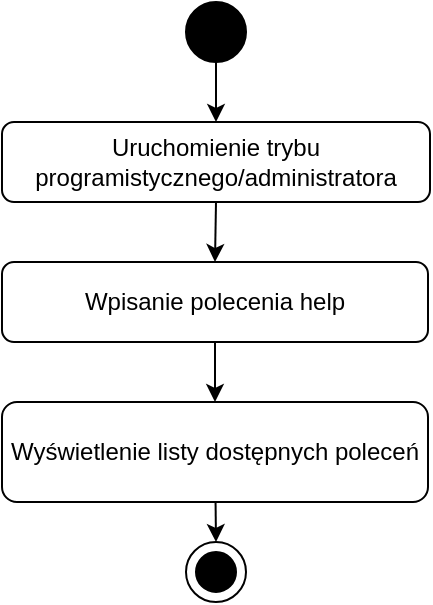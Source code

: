 <mxfile version="13.1.3" type="device"><diagram id="S8SMDrr-OV2RliXxLKj6" name="Page-1"><mxGraphModel dx="1422" dy="843" grid="1" gridSize="10" guides="1" tooltips="1" connect="1" arrows="1" fold="1" page="1" pageScale="1" pageWidth="827" pageHeight="1169" math="0" shadow="0"><root><mxCell id="0"/><mxCell id="1" parent="0"/><mxCell id="X6xZK1PevZbJO73OUAHj-1" value="Uruchomienie trybu programistycznego/administratora" style="rounded=1;whiteSpace=wrap;html=1;" vertex="1" parent="1"><mxGeometry x="307" y="80" width="214" height="40" as="geometry"/></mxCell><mxCell id="X6xZK1PevZbJO73OUAHj-2" value="" style="ellipse;whiteSpace=wrap;html=1;aspect=fixed;fillColor=#000000;" vertex="1" parent="1"><mxGeometry x="399" y="20" width="30" height="30" as="geometry"/></mxCell><mxCell id="X6xZK1PevZbJO73OUAHj-3" value="" style="endArrow=classic;html=1;exitX=0.5;exitY=1;exitDx=0;exitDy=0;entryX=0.5;entryY=0;entryDx=0;entryDy=0;" edge="1" parent="1" source="X6xZK1PevZbJO73OUAHj-2" target="X6xZK1PevZbJO73OUAHj-1"><mxGeometry width="50" height="50" relative="1" as="geometry"><mxPoint x="390" y="450" as="sourcePoint"/><mxPoint x="440" y="400" as="targetPoint"/></mxGeometry></mxCell><mxCell id="X6xZK1PevZbJO73OUAHj-4" value="Wpisanie polecenia help" style="rounded=1;whiteSpace=wrap;html=1;fillColor=#FFFFFF;" vertex="1" parent="1"><mxGeometry x="307" y="150" width="213" height="40" as="geometry"/></mxCell><mxCell id="X6xZK1PevZbJO73OUAHj-6" value="Wyświetlenie listy dostępnych poleceń" style="rounded=1;whiteSpace=wrap;html=1;fillColor=#FFFFFF;" vertex="1" parent="1"><mxGeometry x="307" y="220" width="213" height="50" as="geometry"/></mxCell><mxCell id="X6xZK1PevZbJO73OUAHj-7" value="" style="endArrow=classic;html=1;exitX=0.5;exitY=1;exitDx=0;exitDy=0;entryX=0.5;entryY=0;entryDx=0;entryDy=0;" edge="1" parent="1" source="X6xZK1PevZbJO73OUAHj-1" target="X6xZK1PevZbJO73OUAHj-4"><mxGeometry width="50" height="50" relative="1" as="geometry"><mxPoint x="390" y="450" as="sourcePoint"/><mxPoint x="440" y="400" as="targetPoint"/></mxGeometry></mxCell><mxCell id="X6xZK1PevZbJO73OUAHj-8" value="" style="endArrow=classic;html=1;entryX=0.5;entryY=0;entryDx=0;entryDy=0;" edge="1" parent="1" source="X6xZK1PevZbJO73OUAHj-4" target="X6xZK1PevZbJO73OUAHj-6"><mxGeometry width="50" height="50" relative="1" as="geometry"><mxPoint x="413.5" y="240" as="sourcePoint"/><mxPoint x="413.5" y="260.711" as="targetPoint"/></mxGeometry></mxCell><mxCell id="X6xZK1PevZbJO73OUAHj-9" value="" style="ellipse;whiteSpace=wrap;html=1;aspect=fixed;fillColor=#FFFFFF;" vertex="1" parent="1"><mxGeometry x="399" y="290" width="30" height="30" as="geometry"/></mxCell><mxCell id="X6xZK1PevZbJO73OUAHj-10" value="" style="ellipse;whiteSpace=wrap;html=1;aspect=fixed;fillColor=#000000;" vertex="1" parent="1"><mxGeometry x="404" y="295" width="20" height="20" as="geometry"/></mxCell><mxCell id="X6xZK1PevZbJO73OUAHj-11" value="" style="endArrow=classic;html=1;entryX=0.5;entryY=0;entryDx=0;entryDy=0;" edge="1" parent="1" source="X6xZK1PevZbJO73OUAHj-6" target="X6xZK1PevZbJO73OUAHj-9"><mxGeometry width="50" height="50" relative="1" as="geometry"><mxPoint x="413.5" y="320" as="sourcePoint"/><mxPoint x="413.5" y="340.711" as="targetPoint"/></mxGeometry></mxCell></root></mxGraphModel></diagram></mxfile>
